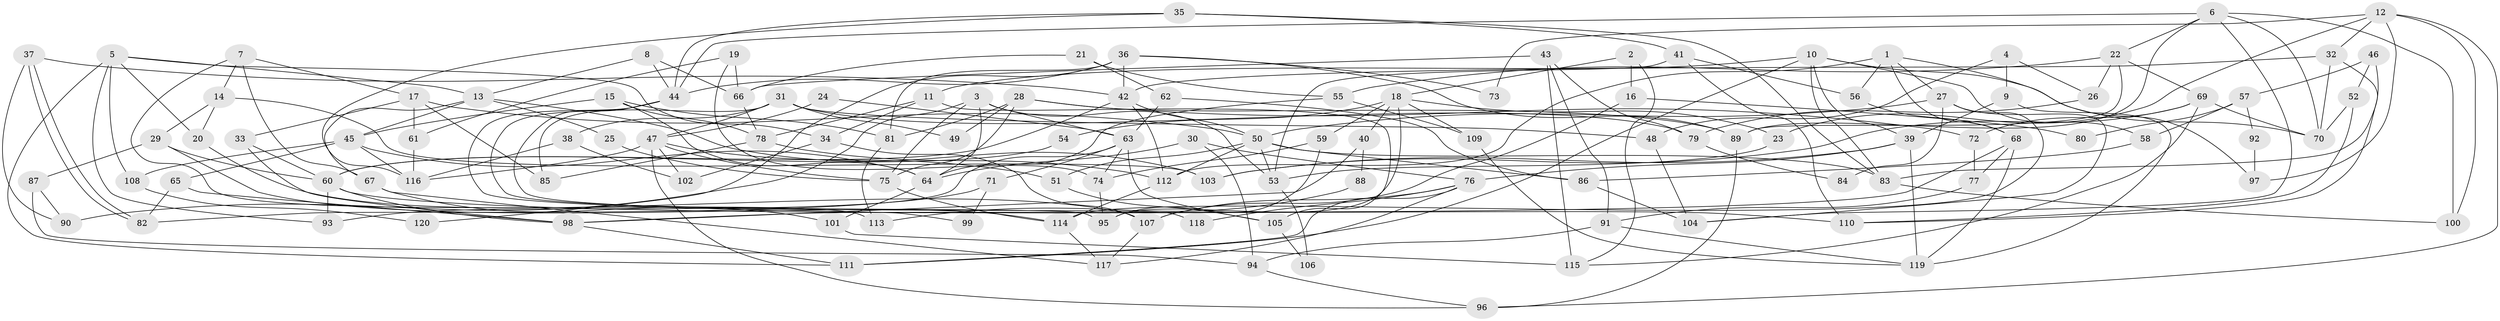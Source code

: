 // Generated by graph-tools (version 1.1) at 2025/02/03/09/25 03:02:04]
// undirected, 120 vertices, 240 edges
graph export_dot {
graph [start="1"]
  node [color=gray90,style=filled];
  1;
  2;
  3;
  4;
  5;
  6;
  7;
  8;
  9;
  10;
  11;
  12;
  13;
  14;
  15;
  16;
  17;
  18;
  19;
  20;
  21;
  22;
  23;
  24;
  25;
  26;
  27;
  28;
  29;
  30;
  31;
  32;
  33;
  34;
  35;
  36;
  37;
  38;
  39;
  40;
  41;
  42;
  43;
  44;
  45;
  46;
  47;
  48;
  49;
  50;
  51;
  52;
  53;
  54;
  55;
  56;
  57;
  58;
  59;
  60;
  61;
  62;
  63;
  64;
  65;
  66;
  67;
  68;
  69;
  70;
  71;
  72;
  73;
  74;
  75;
  76;
  77;
  78;
  79;
  80;
  81;
  82;
  83;
  84;
  85;
  86;
  87;
  88;
  89;
  90;
  91;
  92;
  93;
  94;
  95;
  96;
  97;
  98;
  99;
  100;
  101;
  102;
  103;
  104;
  105;
  106;
  107;
  108;
  109;
  110;
  111;
  112;
  113;
  114;
  115;
  116;
  117;
  118;
  119;
  120;
  1 -- 112;
  1 -- 56;
  1 -- 27;
  1 -- 68;
  1 -- 97;
  2 -- 115;
  2 -- 18;
  2 -- 16;
  3 -- 90;
  3 -- 63;
  3 -- 53;
  3 -- 64;
  3 -- 75;
  4 -- 48;
  4 -- 26;
  4 -- 9;
  5 -- 13;
  5 -- 34;
  5 -- 20;
  5 -- 93;
  5 -- 108;
  5 -- 111;
  6 -- 22;
  6 -- 89;
  6 -- 44;
  6 -- 70;
  6 -- 100;
  6 -- 104;
  7 -- 17;
  7 -- 14;
  7 -- 67;
  7 -- 113;
  8 -- 13;
  8 -- 66;
  8 -- 44;
  9 -- 119;
  9 -- 39;
  10 -- 39;
  10 -- 11;
  10 -- 58;
  10 -- 70;
  10 -- 83;
  10 -- 111;
  11 -- 78;
  11 -- 34;
  11 -- 105;
  12 -- 23;
  12 -- 100;
  12 -- 32;
  12 -- 73;
  12 -- 96;
  12 -- 97;
  13 -- 103;
  13 -- 45;
  13 -- 25;
  13 -- 67;
  14 -- 103;
  14 -- 29;
  14 -- 20;
  15 -- 45;
  15 -- 64;
  15 -- 78;
  15 -- 81;
  16 -- 107;
  16 -- 80;
  17 -- 50;
  17 -- 33;
  17 -- 61;
  17 -- 85;
  18 -- 109;
  18 -- 95;
  18 -- 23;
  18 -- 40;
  18 -- 54;
  18 -- 59;
  19 -- 66;
  19 -- 61;
  19 -- 74;
  20 -- 107;
  21 -- 55;
  21 -- 62;
  21 -- 66;
  22 -- 89;
  22 -- 69;
  22 -- 26;
  22 -- 55;
  23 -- 53;
  24 -- 63;
  24 -- 47;
  25 -- 75;
  26 -- 79;
  27 -- 114;
  27 -- 50;
  27 -- 84;
  27 -- 104;
  28 -- 75;
  28 -- 81;
  28 -- 49;
  28 -- 72;
  28 -- 89;
  29 -- 114;
  29 -- 60;
  29 -- 87;
  30 -- 76;
  30 -- 64;
  30 -- 94;
  31 -- 47;
  31 -- 85;
  31 -- 38;
  31 -- 48;
  31 -- 49;
  31 -- 79;
  32 -- 70;
  32 -- 42;
  32 -- 110;
  33 -- 98;
  33 -- 60;
  34 -- 102;
  34 -- 107;
  35 -- 41;
  35 -- 44;
  35 -- 83;
  35 -- 116;
  36 -- 44;
  36 -- 42;
  36 -- 73;
  36 -- 81;
  36 -- 89;
  36 -- 120;
  37 -- 82;
  37 -- 82;
  37 -- 42;
  37 -- 90;
  38 -- 116;
  38 -- 102;
  39 -- 76;
  39 -- 103;
  39 -- 119;
  40 -- 98;
  40 -- 88;
  41 -- 53;
  41 -- 110;
  41 -- 56;
  42 -- 50;
  42 -- 60;
  42 -- 112;
  43 -- 91;
  43 -- 66;
  43 -- 79;
  43 -- 115;
  44 -- 95;
  44 -- 99;
  44 -- 118;
  45 -- 116;
  45 -- 64;
  45 -- 65;
  45 -- 108;
  46 -- 52;
  46 -- 83;
  46 -- 57;
  47 -- 75;
  47 -- 96;
  47 -- 51;
  47 -- 102;
  47 -- 116;
  48 -- 104;
  50 -- 83;
  50 -- 51;
  50 -- 53;
  50 -- 86;
  50 -- 112;
  51 -- 105;
  52 -- 110;
  52 -- 70;
  53 -- 106;
  54 -- 60;
  55 -- 64;
  55 -- 109;
  56 -- 68;
  57 -- 58;
  57 -- 80;
  57 -- 92;
  58 -- 86;
  59 -- 74;
  59 -- 95;
  60 -- 98;
  60 -- 93;
  60 -- 110;
  61 -- 116;
  62 -- 63;
  62 -- 86;
  63 -- 105;
  63 -- 74;
  63 -- 71;
  63 -- 82;
  64 -- 101;
  65 -- 82;
  65 -- 98;
  66 -- 78;
  67 -- 101;
  67 -- 117;
  68 -- 98;
  68 -- 77;
  68 -- 119;
  69 -- 72;
  69 -- 70;
  69 -- 103;
  69 -- 115;
  71 -- 93;
  71 -- 99;
  72 -- 77;
  74 -- 95;
  75 -- 114;
  76 -- 111;
  76 -- 117;
  76 -- 107;
  76 -- 118;
  77 -- 91;
  78 -- 112;
  78 -- 85;
  79 -- 84;
  81 -- 113;
  83 -- 100;
  86 -- 104;
  87 -- 94;
  87 -- 90;
  88 -- 113;
  89 -- 96;
  91 -- 119;
  91 -- 94;
  92 -- 97;
  94 -- 96;
  98 -- 111;
  101 -- 115;
  105 -- 106;
  107 -- 117;
  108 -- 120;
  109 -- 119;
  112 -- 114;
  114 -- 117;
}
